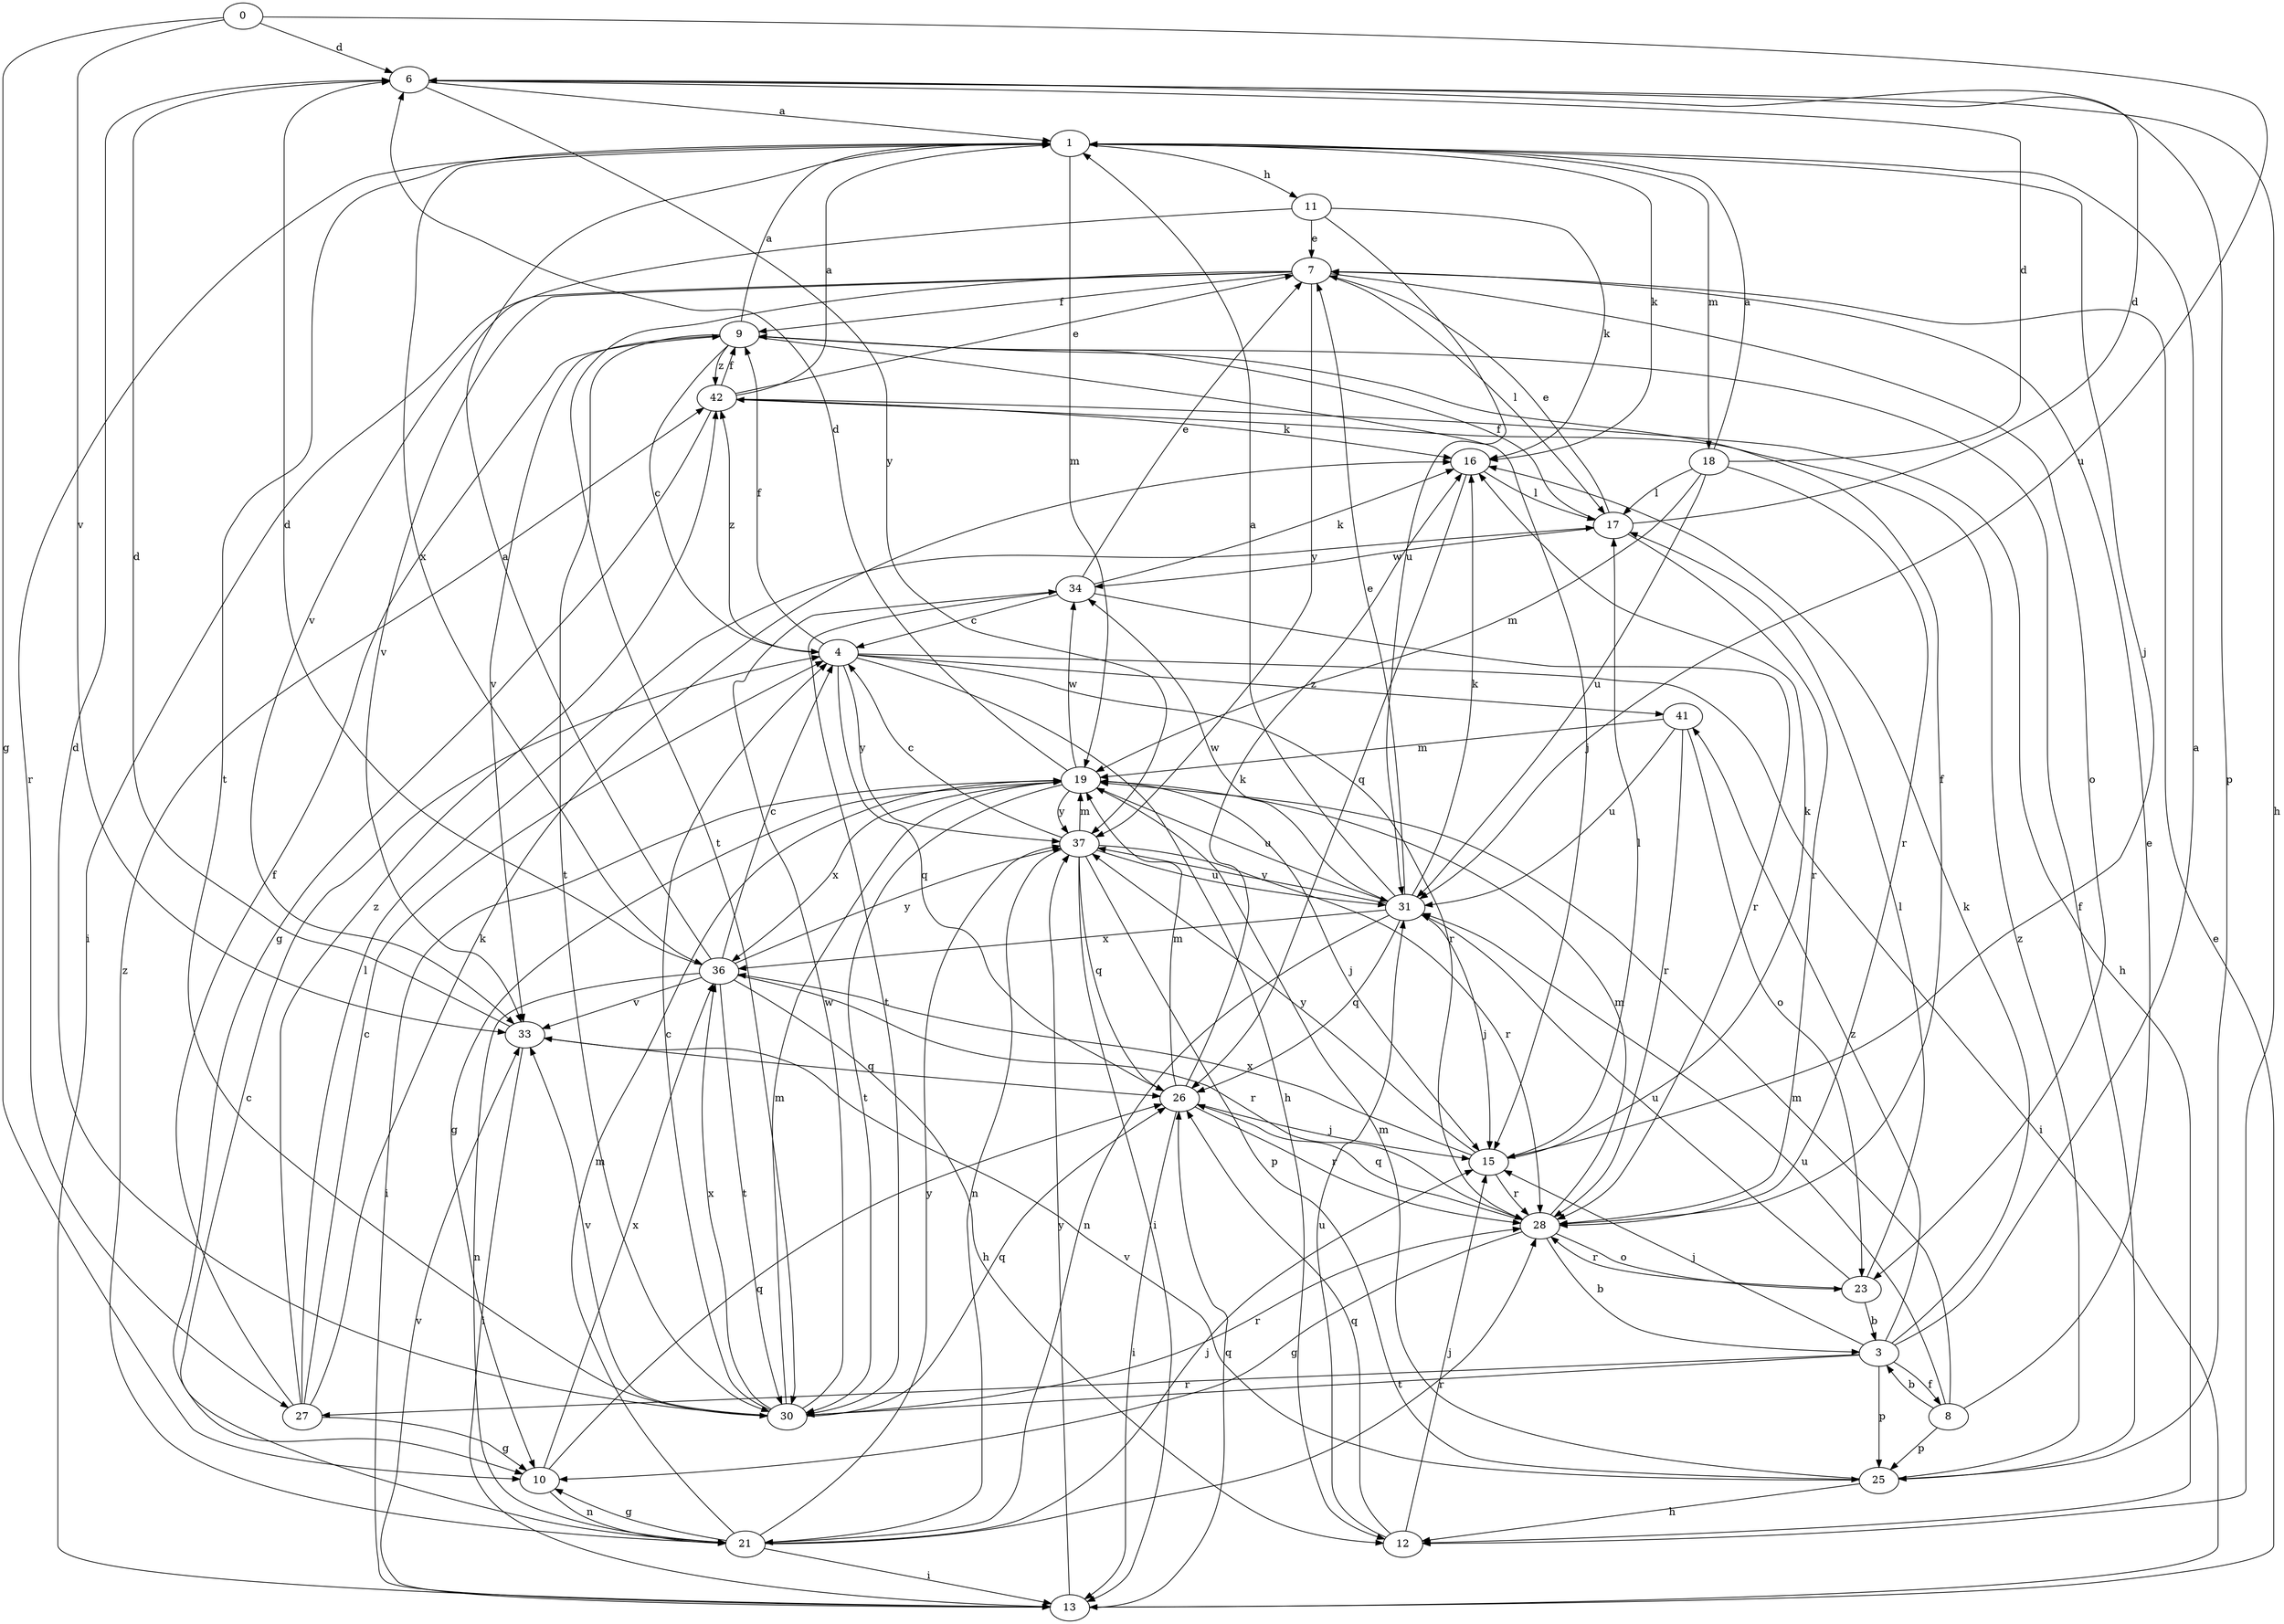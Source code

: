 strict digraph  {
0;
1;
3;
4;
6;
7;
8;
9;
10;
11;
12;
13;
15;
16;
17;
18;
19;
21;
23;
25;
26;
27;
28;
30;
31;
33;
34;
36;
37;
41;
42;
0 -> 6  [label=d];
0 -> 10  [label=g];
0 -> 31  [label=u];
0 -> 33  [label=v];
1 -> 11  [label=h];
1 -> 15  [label=j];
1 -> 16  [label=k];
1 -> 18  [label=m];
1 -> 19  [label=m];
1 -> 27  [label=r];
1 -> 30  [label=t];
1 -> 36  [label=x];
3 -> 1  [label=a];
3 -> 8  [label=f];
3 -> 15  [label=j];
3 -> 16  [label=k];
3 -> 25  [label=p];
3 -> 27  [label=r];
3 -> 30  [label=t];
3 -> 41  [label=z];
4 -> 9  [label=f];
4 -> 12  [label=h];
4 -> 13  [label=i];
4 -> 26  [label=q];
4 -> 28  [label=r];
4 -> 37  [label=y];
4 -> 41  [label=z];
4 -> 42  [label=z];
6 -> 1  [label=a];
6 -> 12  [label=h];
6 -> 25  [label=p];
6 -> 37  [label=y];
7 -> 9  [label=f];
7 -> 13  [label=i];
7 -> 17  [label=l];
7 -> 23  [label=o];
7 -> 30  [label=t];
7 -> 33  [label=v];
7 -> 37  [label=y];
8 -> 3  [label=b];
8 -> 7  [label=e];
8 -> 19  [label=m];
8 -> 25  [label=p];
8 -> 31  [label=u];
9 -> 1  [label=a];
9 -> 4  [label=c];
9 -> 15  [label=j];
9 -> 30  [label=t];
9 -> 33  [label=v];
9 -> 42  [label=z];
10 -> 21  [label=n];
10 -> 26  [label=q];
10 -> 36  [label=x];
11 -> 7  [label=e];
11 -> 16  [label=k];
11 -> 31  [label=u];
11 -> 33  [label=v];
12 -> 15  [label=j];
12 -> 26  [label=q];
12 -> 31  [label=u];
13 -> 7  [label=e];
13 -> 26  [label=q];
13 -> 33  [label=v];
13 -> 37  [label=y];
15 -> 16  [label=k];
15 -> 17  [label=l];
15 -> 28  [label=r];
15 -> 36  [label=x];
15 -> 37  [label=y];
16 -> 17  [label=l];
16 -> 26  [label=q];
17 -> 6  [label=d];
17 -> 7  [label=e];
17 -> 9  [label=f];
17 -> 28  [label=r];
17 -> 34  [label=w];
18 -> 1  [label=a];
18 -> 6  [label=d];
18 -> 17  [label=l];
18 -> 19  [label=m];
18 -> 28  [label=r];
18 -> 31  [label=u];
19 -> 6  [label=d];
19 -> 10  [label=g];
19 -> 13  [label=i];
19 -> 15  [label=j];
19 -> 30  [label=t];
19 -> 31  [label=u];
19 -> 34  [label=w];
19 -> 36  [label=x];
19 -> 37  [label=y];
21 -> 4  [label=c];
21 -> 10  [label=g];
21 -> 13  [label=i];
21 -> 15  [label=j];
21 -> 19  [label=m];
21 -> 28  [label=r];
21 -> 37  [label=y];
21 -> 42  [label=z];
23 -> 3  [label=b];
23 -> 17  [label=l];
23 -> 28  [label=r];
23 -> 31  [label=u];
25 -> 9  [label=f];
25 -> 12  [label=h];
25 -> 19  [label=m];
25 -> 33  [label=v];
25 -> 42  [label=z];
26 -> 13  [label=i];
26 -> 15  [label=j];
26 -> 16  [label=k];
26 -> 19  [label=m];
26 -> 28  [label=r];
27 -> 4  [label=c];
27 -> 9  [label=f];
27 -> 10  [label=g];
27 -> 16  [label=k];
27 -> 17  [label=l];
27 -> 42  [label=z];
28 -> 3  [label=b];
28 -> 9  [label=f];
28 -> 10  [label=g];
28 -> 19  [label=m];
28 -> 23  [label=o];
28 -> 26  [label=q];
30 -> 4  [label=c];
30 -> 6  [label=d];
30 -> 19  [label=m];
30 -> 26  [label=q];
30 -> 28  [label=r];
30 -> 33  [label=v];
30 -> 34  [label=w];
30 -> 36  [label=x];
31 -> 1  [label=a];
31 -> 7  [label=e];
31 -> 15  [label=j];
31 -> 16  [label=k];
31 -> 21  [label=n];
31 -> 26  [label=q];
31 -> 34  [label=w];
31 -> 36  [label=x];
31 -> 37  [label=y];
33 -> 6  [label=d];
33 -> 13  [label=i];
33 -> 26  [label=q];
34 -> 4  [label=c];
34 -> 7  [label=e];
34 -> 16  [label=k];
34 -> 28  [label=r];
34 -> 30  [label=t];
36 -> 1  [label=a];
36 -> 4  [label=c];
36 -> 6  [label=d];
36 -> 12  [label=h];
36 -> 21  [label=n];
36 -> 28  [label=r];
36 -> 30  [label=t];
36 -> 33  [label=v];
36 -> 37  [label=y];
37 -> 4  [label=c];
37 -> 13  [label=i];
37 -> 19  [label=m];
37 -> 21  [label=n];
37 -> 25  [label=p];
37 -> 26  [label=q];
37 -> 28  [label=r];
37 -> 31  [label=u];
41 -> 19  [label=m];
41 -> 23  [label=o];
41 -> 28  [label=r];
41 -> 31  [label=u];
42 -> 1  [label=a];
42 -> 7  [label=e];
42 -> 9  [label=f];
42 -> 10  [label=g];
42 -> 12  [label=h];
42 -> 16  [label=k];
}
